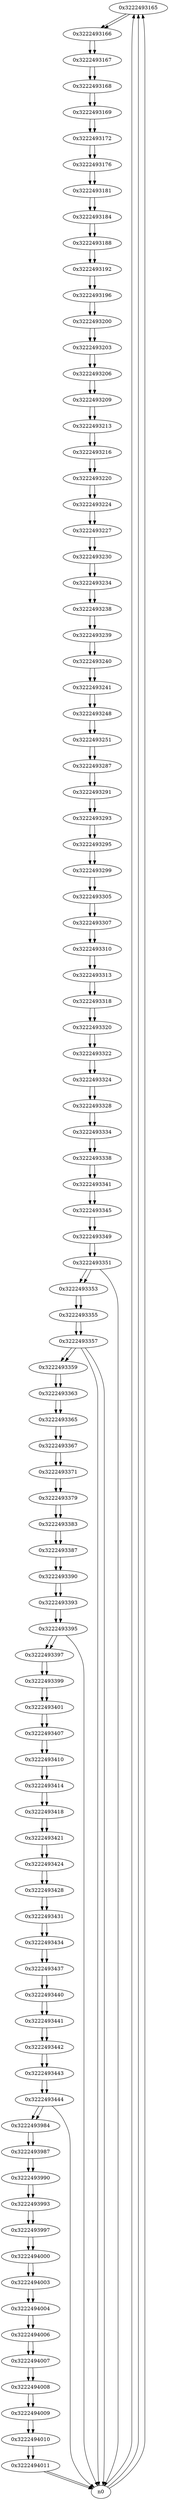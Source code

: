 digraph G{
/* nodes */
  n1 [label="0x3222493165"]
  n2 [label="0x3222493166"]
  n3 [label="0x3222493167"]
  n4 [label="0x3222493168"]
  n5 [label="0x3222493169"]
  n6 [label="0x3222493172"]
  n7 [label="0x3222493176"]
  n8 [label="0x3222493181"]
  n9 [label="0x3222493184"]
  n10 [label="0x3222493188"]
  n11 [label="0x3222493192"]
  n12 [label="0x3222493196"]
  n13 [label="0x3222493200"]
  n14 [label="0x3222493203"]
  n15 [label="0x3222493206"]
  n16 [label="0x3222493209"]
  n17 [label="0x3222493213"]
  n18 [label="0x3222493216"]
  n19 [label="0x3222493220"]
  n20 [label="0x3222493224"]
  n21 [label="0x3222493227"]
  n22 [label="0x3222493230"]
  n23 [label="0x3222493234"]
  n24 [label="0x3222493238"]
  n25 [label="0x3222493239"]
  n26 [label="0x3222493240"]
  n27 [label="0x3222493241"]
  n28 [label="0x3222493248"]
  n29 [label="0x3222493251"]
  n30 [label="0x3222493287"]
  n31 [label="0x3222493291"]
  n32 [label="0x3222493293"]
  n33 [label="0x3222493295"]
  n34 [label="0x3222493299"]
  n35 [label="0x3222493305"]
  n36 [label="0x3222493307"]
  n37 [label="0x3222493310"]
  n38 [label="0x3222493313"]
  n39 [label="0x3222493318"]
  n40 [label="0x3222493320"]
  n41 [label="0x3222493322"]
  n42 [label="0x3222493324"]
  n43 [label="0x3222493328"]
  n44 [label="0x3222493334"]
  n45 [label="0x3222493338"]
  n46 [label="0x3222493341"]
  n47 [label="0x3222493345"]
  n48 [label="0x3222493349"]
  n49 [label="0x3222493351"]
  n50 [label="0x3222493353"]
  n51 [label="0x3222493355"]
  n52 [label="0x3222493357"]
  n53 [label="0x3222493359"]
  n54 [label="0x3222493363"]
  n55 [label="0x3222493365"]
  n56 [label="0x3222493367"]
  n57 [label="0x3222493371"]
  n58 [label="0x3222493379"]
  n59 [label="0x3222493383"]
  n60 [label="0x3222493387"]
  n61 [label="0x3222493390"]
  n62 [label="0x3222493393"]
  n63 [label="0x3222493395"]
  n64 [label="0x3222493397"]
  n65 [label="0x3222493399"]
  n66 [label="0x3222493401"]
  n67 [label="0x3222493407"]
  n68 [label="0x3222493410"]
  n69 [label="0x3222493414"]
  n70 [label="0x3222493418"]
  n71 [label="0x3222493421"]
  n72 [label="0x3222493424"]
  n73 [label="0x3222493428"]
  n74 [label="0x3222493431"]
  n75 [label="0x3222493434"]
  n76 [label="0x3222493437"]
  n77 [label="0x3222493440"]
  n78 [label="0x3222493441"]
  n79 [label="0x3222493442"]
  n80 [label="0x3222493443"]
  n81 [label="0x3222493444"]
  n82 [label="0x3222493984"]
  n83 [label="0x3222493987"]
  n84 [label="0x3222493990"]
  n85 [label="0x3222493993"]
  n86 [label="0x3222493997"]
  n87 [label="0x3222494000"]
  n88 [label="0x3222494003"]
  n89 [label="0x3222494004"]
  n90 [label="0x3222494006"]
  n91 [label="0x3222494007"]
  n92 [label="0x3222494008"]
  n93 [label="0x3222494009"]
  n94 [label="0x3222494010"]
  n95 [label="0x3222494011"]
/* edges */
n1 -> n2;
n0 -> n1;
n0 -> n1;
n0 -> n1;
n2 -> n3;
n1 -> n2;
n3 -> n4;
n2 -> n3;
n4 -> n5;
n3 -> n4;
n5 -> n6;
n4 -> n5;
n6 -> n7;
n5 -> n6;
n7 -> n8;
n6 -> n7;
n8 -> n9;
n7 -> n8;
n9 -> n10;
n8 -> n9;
n10 -> n11;
n9 -> n10;
n11 -> n12;
n10 -> n11;
n12 -> n13;
n11 -> n12;
n13 -> n14;
n12 -> n13;
n14 -> n15;
n13 -> n14;
n15 -> n16;
n14 -> n15;
n16 -> n17;
n15 -> n16;
n17 -> n18;
n16 -> n17;
n18 -> n19;
n17 -> n18;
n19 -> n20;
n18 -> n19;
n20 -> n21;
n19 -> n20;
n21 -> n22;
n20 -> n21;
n22 -> n23;
n21 -> n22;
n23 -> n24;
n22 -> n23;
n24 -> n25;
n23 -> n24;
n25 -> n26;
n24 -> n25;
n26 -> n27;
n25 -> n26;
n27 -> n28;
n26 -> n27;
n28 -> n29;
n27 -> n28;
n29 -> n30;
n28 -> n29;
n30 -> n31;
n29 -> n30;
n31 -> n32;
n30 -> n31;
n32 -> n33;
n31 -> n32;
n33 -> n34;
n32 -> n33;
n34 -> n35;
n33 -> n34;
n35 -> n36;
n34 -> n35;
n36 -> n37;
n35 -> n36;
n37 -> n38;
n36 -> n37;
n38 -> n39;
n37 -> n38;
n39 -> n40;
n38 -> n39;
n40 -> n41;
n39 -> n40;
n41 -> n42;
n40 -> n41;
n42 -> n43;
n41 -> n42;
n43 -> n44;
n42 -> n43;
n44 -> n45;
n43 -> n44;
n45 -> n46;
n44 -> n45;
n46 -> n47;
n45 -> n46;
n47 -> n48;
n46 -> n47;
n48 -> n49;
n47 -> n48;
n49 -> n50;
n49 -> n0;
n48 -> n49;
n50 -> n51;
n49 -> n50;
n51 -> n52;
n50 -> n51;
n52 -> n53;
n52 -> n0;
n52 -> n0;
n51 -> n52;
n53 -> n54;
n52 -> n53;
n54 -> n55;
n53 -> n54;
n55 -> n56;
n54 -> n55;
n56 -> n57;
n55 -> n56;
n57 -> n58;
n56 -> n57;
n58 -> n59;
n57 -> n58;
n59 -> n60;
n58 -> n59;
n60 -> n61;
n59 -> n60;
n61 -> n62;
n60 -> n61;
n62 -> n63;
n61 -> n62;
n63 -> n64;
n63 -> n0;
n62 -> n63;
n64 -> n65;
n63 -> n64;
n65 -> n66;
n64 -> n65;
n66 -> n67;
n65 -> n66;
n67 -> n68;
n66 -> n67;
n68 -> n69;
n67 -> n68;
n69 -> n70;
n68 -> n69;
n70 -> n71;
n69 -> n70;
n71 -> n72;
n70 -> n71;
n72 -> n73;
n71 -> n72;
n73 -> n74;
n72 -> n73;
n74 -> n75;
n73 -> n74;
n75 -> n76;
n74 -> n75;
n76 -> n77;
n75 -> n76;
n77 -> n78;
n76 -> n77;
n78 -> n79;
n77 -> n78;
n79 -> n80;
n78 -> n79;
n80 -> n81;
n79 -> n80;
n81 -> n82;
n81 -> n0;
n80 -> n81;
n82 -> n83;
n81 -> n82;
n83 -> n84;
n82 -> n83;
n84 -> n85;
n83 -> n84;
n85 -> n86;
n84 -> n85;
n86 -> n87;
n85 -> n86;
n87 -> n88;
n86 -> n87;
n88 -> n89;
n87 -> n88;
n89 -> n90;
n88 -> n89;
n90 -> n91;
n89 -> n90;
n91 -> n92;
n90 -> n91;
n92 -> n93;
n91 -> n92;
n93 -> n94;
n92 -> n93;
n94 -> n95;
n93 -> n94;
n95 -> n0;
n95 -> n0;
n94 -> n95;
}

